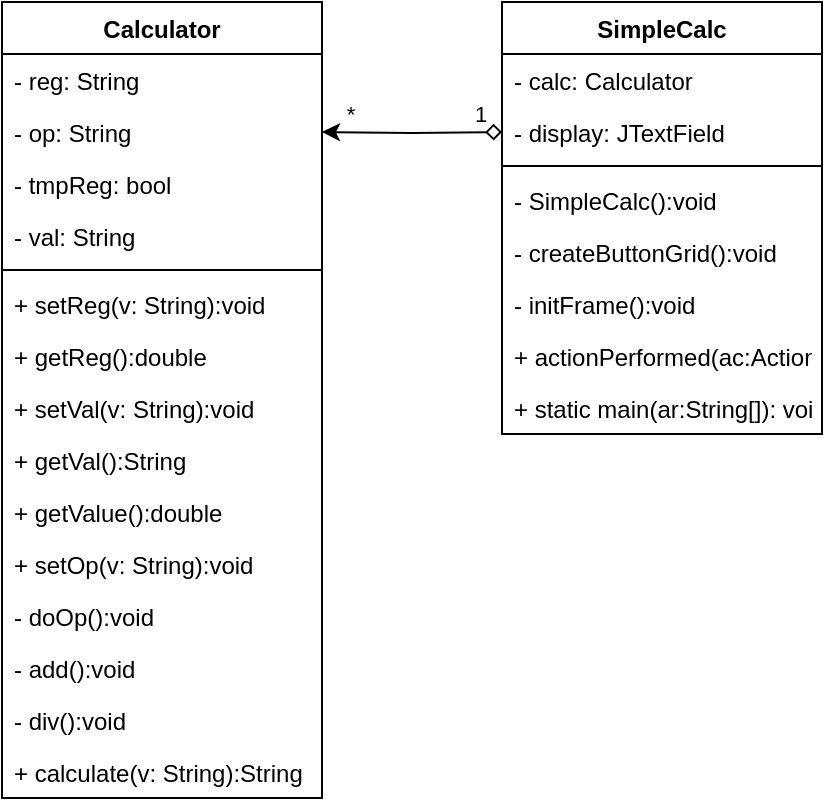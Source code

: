 <mxfile version="13.4.5" type="device"><diagram id="YexMtF4omh53angAvy8h" name="Page-1"><mxGraphModel dx="1024" dy="592" grid="1" gridSize="10" guides="1" tooltips="1" connect="1" arrows="1" fold="1" page="1" pageScale="1" pageWidth="827" pageHeight="1169" math="0" shadow="0"><root><mxCell id="0"/><mxCell id="1" parent="0"/><mxCell id="rm_tW0MlUxZQwuUFgabv-1" value="SimpleCalc" style="swimlane;fontStyle=1;align=center;verticalAlign=top;childLayout=stackLayout;horizontal=1;startSize=26;horizontalStack=0;resizeParent=1;resizeParentMax=0;resizeLast=0;collapsible=1;marginBottom=0;" parent="1" vertex="1"><mxGeometry x="290" y="230" width="160" height="216" as="geometry"/></mxCell><mxCell id="rm_tW0MlUxZQwuUFgabv-2" value="- calc: Calculator" style="text;strokeColor=none;fillColor=none;align=left;verticalAlign=top;spacingLeft=4;spacingRight=4;overflow=hidden;rotatable=0;points=[[0,0.5],[1,0.5]];portConstraint=eastwest;" parent="rm_tW0MlUxZQwuUFgabv-1" vertex="1"><mxGeometry y="26" width="160" height="26" as="geometry"/></mxCell><mxCell id="PH--QPUEeABL-N53i-sO-1" value="- display: JTextField" style="text;strokeColor=none;fillColor=none;align=left;verticalAlign=top;spacingLeft=4;spacingRight=4;overflow=hidden;rotatable=0;points=[[0,0.5],[1,0.5]];portConstraint=eastwest;" parent="rm_tW0MlUxZQwuUFgabv-1" vertex="1"><mxGeometry y="52" width="160" height="26" as="geometry"/></mxCell><mxCell id="rm_tW0MlUxZQwuUFgabv-3" value="" style="line;strokeWidth=1;fillColor=none;align=left;verticalAlign=middle;spacingTop=-1;spacingLeft=3;spacingRight=3;rotatable=0;labelPosition=right;points=[];portConstraint=eastwest;" parent="rm_tW0MlUxZQwuUFgabv-1" vertex="1"><mxGeometry y="78" width="160" height="8" as="geometry"/></mxCell><mxCell id="rm_tW0MlUxZQwuUFgabv-4" value="- SimpleCalc():void" style="text;strokeColor=none;fillColor=none;align=left;verticalAlign=top;spacingLeft=4;spacingRight=4;overflow=hidden;rotatable=0;points=[[0,0.5],[1,0.5]];portConstraint=eastwest;" parent="rm_tW0MlUxZQwuUFgabv-1" vertex="1"><mxGeometry y="86" width="160" height="26" as="geometry"/></mxCell><mxCell id="PH--QPUEeABL-N53i-sO-16" value="- createButtonGrid():void" style="text;strokeColor=none;fillColor=none;align=left;verticalAlign=top;spacingLeft=4;spacingRight=4;overflow=hidden;rotatable=0;points=[[0,0.5],[1,0.5]];portConstraint=eastwest;" parent="rm_tW0MlUxZQwuUFgabv-1" vertex="1"><mxGeometry y="112" width="160" height="26" as="geometry"/></mxCell><mxCell id="rm_tW0MlUxZQwuUFgabv-12" value="- initFrame():void" style="text;strokeColor=none;fillColor=none;align=left;verticalAlign=top;spacingLeft=4;spacingRight=4;overflow=hidden;rotatable=0;points=[[0,0.5],[1,0.5]];portConstraint=eastwest;" parent="rm_tW0MlUxZQwuUFgabv-1" vertex="1"><mxGeometry y="138" width="160" height="26" as="geometry"/></mxCell><mxCell id="rm_tW0MlUxZQwuUFgabv-13" value="+ actionPerformed(ac:ActionCommand): void" style="text;strokeColor=none;fillColor=none;align=left;verticalAlign=top;spacingLeft=4;spacingRight=4;overflow=hidden;rotatable=0;points=[[0,0.5],[1,0.5]];portConstraint=eastwest;" parent="rm_tW0MlUxZQwuUFgabv-1" vertex="1"><mxGeometry y="164" width="160" height="26" as="geometry"/></mxCell><mxCell id="rm_tW0MlUxZQwuUFgabv-14" value="+ static main(ar:String[]): void" style="text;strokeColor=none;fillColor=none;align=left;verticalAlign=top;spacingLeft=4;spacingRight=4;overflow=hidden;rotatable=0;points=[[0,0.5],[1,0.5]];portConstraint=eastwest;" parent="rm_tW0MlUxZQwuUFgabv-1" vertex="1"><mxGeometry y="190" width="160" height="26" as="geometry"/></mxCell><mxCell id="rm_tW0MlUxZQwuUFgabv-9" style="edgeStyle=orthogonalEdgeStyle;rounded=0;orthogonalLoop=1;jettySize=auto;html=1;entryX=1;entryY=0.5;entryDx=0;entryDy=0;startArrow=diamond;startFill=0;" parent="1" target="rm_tW0MlUxZQwuUFgabv-6" edge="1"><mxGeometry relative="1" as="geometry"><mxPoint x="290" y="295" as="sourcePoint"/><mxPoint x="160" y="269" as="targetPoint"/></mxGeometry></mxCell><mxCell id="rm_tW0MlUxZQwuUFgabv-10" value="*" style="edgeLabel;html=1;align=center;verticalAlign=middle;resizable=0;points=[];" parent="rm_tW0MlUxZQwuUFgabv-9" vertex="1" connectable="0"><mxGeometry x="0.686" y="-6" relative="1" as="geometry"><mxPoint y="-3" as="offset"/></mxGeometry></mxCell><mxCell id="rm_tW0MlUxZQwuUFgabv-11" value="1" style="edgeLabel;html=1;align=center;verticalAlign=middle;resizable=0;points=[];" parent="rm_tW0MlUxZQwuUFgabv-9" vertex="1" connectable="0"><mxGeometry x="-0.745" y="-9" relative="1" as="geometry"><mxPoint as="offset"/></mxGeometry></mxCell><mxCell id="rm_tW0MlUxZQwuUFgabv-5" value="Calculator" style="swimlane;fontStyle=1;align=center;verticalAlign=top;childLayout=stackLayout;horizontal=1;startSize=26;horizontalStack=0;resizeParent=1;resizeParentMax=0;resizeLast=0;collapsible=1;marginBottom=0;" parent="1" vertex="1"><mxGeometry x="40" y="230" width="160" height="398" as="geometry"/></mxCell><mxCell id="PH--QPUEeABL-N53i-sO-2" value="- reg: String" style="text;strokeColor=none;fillColor=none;align=left;verticalAlign=top;spacingLeft=4;spacingRight=4;overflow=hidden;rotatable=0;points=[[0,0.5],[1,0.5]];portConstraint=eastwest;" parent="rm_tW0MlUxZQwuUFgabv-5" vertex="1"><mxGeometry y="26" width="160" height="26" as="geometry"/></mxCell><mxCell id="rm_tW0MlUxZQwuUFgabv-6" value="- op: String" style="text;strokeColor=none;fillColor=none;align=left;verticalAlign=top;spacingLeft=4;spacingRight=4;overflow=hidden;rotatable=0;points=[[0,0.5],[1,0.5]];portConstraint=eastwest;" parent="rm_tW0MlUxZQwuUFgabv-5" vertex="1"><mxGeometry y="52" width="160" height="26" as="geometry"/></mxCell><mxCell id="rm_tW0MlUxZQwuUFgabv-8" value="- tmpReg: bool" style="text;strokeColor=none;fillColor=none;align=left;verticalAlign=top;spacingLeft=4;spacingRight=4;overflow=hidden;rotatable=0;points=[[0,0.5],[1,0.5]];portConstraint=eastwest;" parent="rm_tW0MlUxZQwuUFgabv-5" vertex="1"><mxGeometry y="78" width="160" height="26" as="geometry"/></mxCell><mxCell id="PH--QPUEeABL-N53i-sO-3" value="- val: String" style="text;strokeColor=none;fillColor=none;align=left;verticalAlign=top;spacingLeft=4;spacingRight=4;overflow=hidden;rotatable=0;points=[[0,0.5],[1,0.5]];portConstraint=eastwest;" parent="rm_tW0MlUxZQwuUFgabv-5" vertex="1"><mxGeometry y="104" width="160" height="26" as="geometry"/></mxCell><mxCell id="rm_tW0MlUxZQwuUFgabv-7" value="" style="line;strokeWidth=1;fillColor=none;align=left;verticalAlign=middle;spacingTop=-1;spacingLeft=3;spacingRight=3;rotatable=0;labelPosition=right;points=[];portConstraint=eastwest;" parent="rm_tW0MlUxZQwuUFgabv-5" vertex="1"><mxGeometry y="130" width="160" height="8" as="geometry"/></mxCell><mxCell id="PH--QPUEeABL-N53i-sO-4" value="+ setReg(v: String):void" style="text;strokeColor=none;fillColor=none;align=left;verticalAlign=top;spacingLeft=4;spacingRight=4;overflow=hidden;rotatable=0;points=[[0,0.5],[1,0.5]];portConstraint=eastwest;" parent="rm_tW0MlUxZQwuUFgabv-5" vertex="1"><mxGeometry y="138" width="160" height="26" as="geometry"/></mxCell><mxCell id="PH--QPUEeABL-N53i-sO-5" value="+ getReg():double" style="text;strokeColor=none;fillColor=none;align=left;verticalAlign=top;spacingLeft=4;spacingRight=4;overflow=hidden;rotatable=0;points=[[0,0.5],[1,0.5]];portConstraint=eastwest;" parent="rm_tW0MlUxZQwuUFgabv-5" vertex="1"><mxGeometry y="164" width="160" height="26" as="geometry"/></mxCell><mxCell id="PH--QPUEeABL-N53i-sO-6" value="+ setVal(v: String):void" style="text;strokeColor=none;fillColor=none;align=left;verticalAlign=top;spacingLeft=4;spacingRight=4;overflow=hidden;rotatable=0;points=[[0,0.5],[1,0.5]];portConstraint=eastwest;" parent="rm_tW0MlUxZQwuUFgabv-5" vertex="1"><mxGeometry y="190" width="160" height="26" as="geometry"/></mxCell><mxCell id="PH--QPUEeABL-N53i-sO-7" value="+ getVal():String" style="text;strokeColor=none;fillColor=none;align=left;verticalAlign=top;spacingLeft=4;spacingRight=4;overflow=hidden;rotatable=0;points=[[0,0.5],[1,0.5]];portConstraint=eastwest;" parent="rm_tW0MlUxZQwuUFgabv-5" vertex="1"><mxGeometry y="216" width="160" height="26" as="geometry"/></mxCell><mxCell id="PH--QPUEeABL-N53i-sO-8" value="+ getValue():double" style="text;strokeColor=none;fillColor=none;align=left;verticalAlign=top;spacingLeft=4;spacingRight=4;overflow=hidden;rotatable=0;points=[[0,0.5],[1,0.5]];portConstraint=eastwest;" parent="rm_tW0MlUxZQwuUFgabv-5" vertex="1"><mxGeometry y="242" width="160" height="26" as="geometry"/></mxCell><mxCell id="PH--QPUEeABL-N53i-sO-11" value="+ setOp(v: String):void" style="text;strokeColor=none;fillColor=none;align=left;verticalAlign=top;spacingLeft=4;spacingRight=4;overflow=hidden;rotatable=0;points=[[0,0.5],[1,0.5]];portConstraint=eastwest;" parent="rm_tW0MlUxZQwuUFgabv-5" vertex="1"><mxGeometry y="268" width="160" height="26" as="geometry"/></mxCell><mxCell id="PH--QPUEeABL-N53i-sO-12" value="- doOp():void" style="text;strokeColor=none;fillColor=none;align=left;verticalAlign=top;spacingLeft=4;spacingRight=4;overflow=hidden;rotatable=0;points=[[0,0.5],[1,0.5]];portConstraint=eastwest;" parent="rm_tW0MlUxZQwuUFgabv-5" vertex="1"><mxGeometry y="294" width="160" height="26" as="geometry"/></mxCell><mxCell id="PH--QPUEeABL-N53i-sO-13" value="- add():void" style="text;strokeColor=none;fillColor=none;align=left;verticalAlign=top;spacingLeft=4;spacingRight=4;overflow=hidden;rotatable=0;points=[[0,0.5],[1,0.5]];portConstraint=eastwest;" parent="rm_tW0MlUxZQwuUFgabv-5" vertex="1"><mxGeometry y="320" width="160" height="26" as="geometry"/></mxCell><mxCell id="PH--QPUEeABL-N53i-sO-14" value="- div():void" style="text;strokeColor=none;fillColor=none;align=left;verticalAlign=top;spacingLeft=4;spacingRight=4;overflow=hidden;rotatable=0;points=[[0,0.5],[1,0.5]];portConstraint=eastwest;" parent="rm_tW0MlUxZQwuUFgabv-5" vertex="1"><mxGeometry y="346" width="160" height="26" as="geometry"/></mxCell><mxCell id="PH--QPUEeABL-N53i-sO-15" value="+ calculate(v: String):String" style="text;strokeColor=none;fillColor=none;align=left;verticalAlign=top;spacingLeft=4;spacingRight=4;overflow=hidden;rotatable=0;points=[[0,0.5],[1,0.5]];portConstraint=eastwest;" parent="rm_tW0MlUxZQwuUFgabv-5" vertex="1"><mxGeometry y="372" width="160" height="26" as="geometry"/></mxCell></root></mxGraphModel></diagram></mxfile>